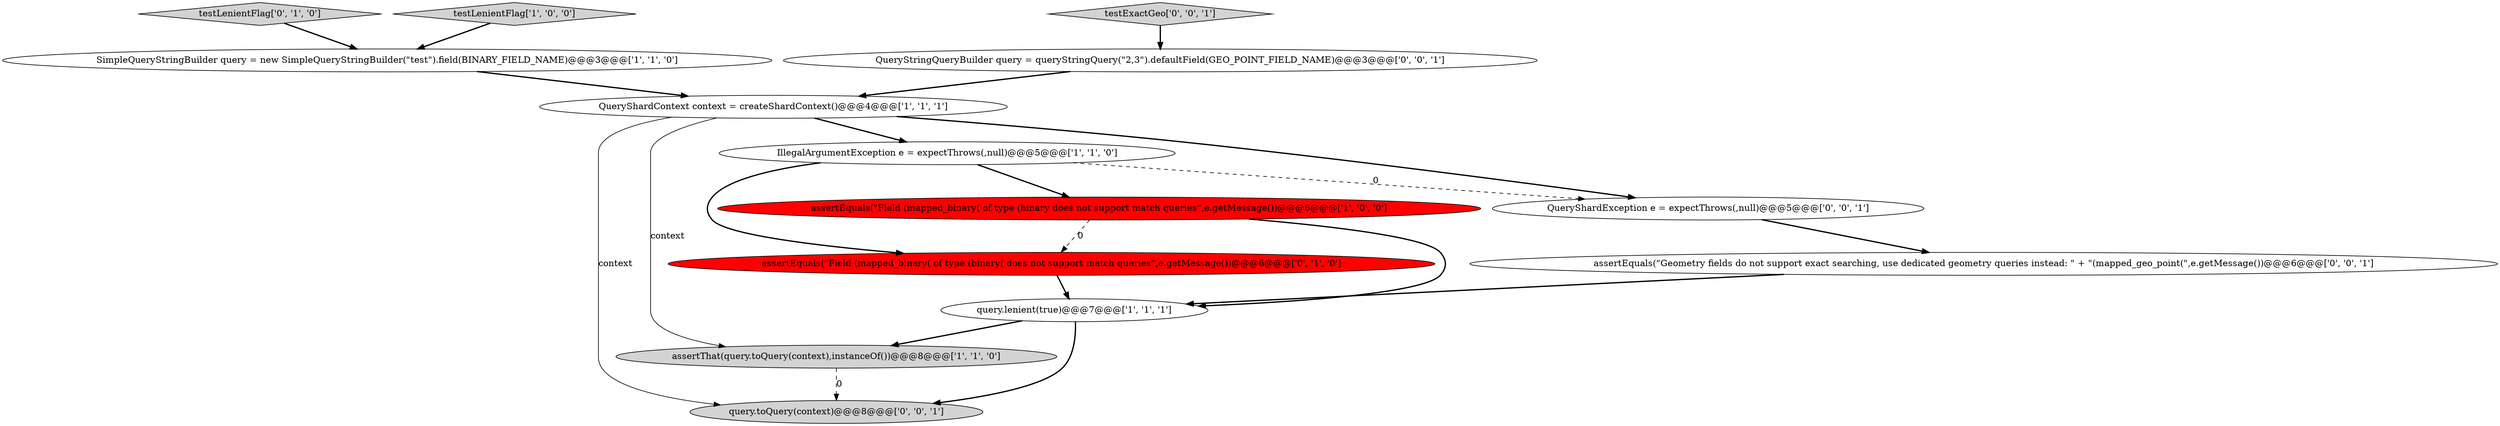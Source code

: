 digraph {
7 [style = filled, label = "testLenientFlag['0', '1', '0']", fillcolor = lightgray, shape = diamond image = "AAA0AAABBB2BBB"];
4 [style = filled, label = "assertThat(query.toQuery(context),instanceOf())@@@8@@@['1', '1', '0']", fillcolor = lightgray, shape = ellipse image = "AAA0AAABBB1BBB"];
11 [style = filled, label = "testExactGeo['0', '0', '1']", fillcolor = lightgray, shape = diamond image = "AAA0AAABBB3BBB"];
12 [style = filled, label = "query.toQuery(context)@@@8@@@['0', '0', '1']", fillcolor = lightgray, shape = ellipse image = "AAA0AAABBB3BBB"];
0 [style = filled, label = "query.lenient(true)@@@7@@@['1', '1', '1']", fillcolor = white, shape = ellipse image = "AAA0AAABBB1BBB"];
6 [style = filled, label = "QueryShardContext context = createShardContext()@@@4@@@['1', '1', '1']", fillcolor = white, shape = ellipse image = "AAA0AAABBB1BBB"];
2 [style = filled, label = "assertEquals(\"Field (mapped_binary( of type (binary does not support match queries\",e.getMessage())@@@6@@@['1', '0', '0']", fillcolor = red, shape = ellipse image = "AAA1AAABBB1BBB"];
10 [style = filled, label = "QueryStringQueryBuilder query = queryStringQuery(\"2,3\").defaultField(GEO_POINT_FIELD_NAME)@@@3@@@['0', '0', '1']", fillcolor = white, shape = ellipse image = "AAA0AAABBB3BBB"];
13 [style = filled, label = "QueryShardException e = expectThrows(,null)@@@5@@@['0', '0', '1']", fillcolor = white, shape = ellipse image = "AAA0AAABBB3BBB"];
3 [style = filled, label = "IllegalArgumentException e = expectThrows(,null)@@@5@@@['1', '1', '0']", fillcolor = white, shape = ellipse image = "AAA0AAABBB1BBB"];
8 [style = filled, label = "assertEquals(\"Field (mapped_binary( of type (binary( does not support match queries\",e.getMessage())@@@6@@@['0', '1', '0']", fillcolor = red, shape = ellipse image = "AAA1AAABBB2BBB"];
1 [style = filled, label = "SimpleQueryStringBuilder query = new SimpleQueryStringBuilder(\"test\").field(BINARY_FIELD_NAME)@@@3@@@['1', '1', '0']", fillcolor = white, shape = ellipse image = "AAA0AAABBB1BBB"];
5 [style = filled, label = "testLenientFlag['1', '0', '0']", fillcolor = lightgray, shape = diamond image = "AAA0AAABBB1BBB"];
9 [style = filled, label = "assertEquals(\"Geometry fields do not support exact searching, use dedicated geometry queries instead: \" + \"(mapped_geo_point(\",e.getMessage())@@@6@@@['0', '0', '1']", fillcolor = white, shape = ellipse image = "AAA0AAABBB3BBB"];
8->0 [style = bold, label=""];
6->3 [style = bold, label=""];
5->1 [style = bold, label=""];
2->0 [style = bold, label=""];
1->6 [style = bold, label=""];
7->1 [style = bold, label=""];
13->9 [style = bold, label=""];
9->0 [style = bold, label=""];
3->2 [style = bold, label=""];
6->4 [style = solid, label="context"];
6->12 [style = solid, label="context"];
0->4 [style = bold, label=""];
11->10 [style = bold, label=""];
2->8 [style = dashed, label="0"];
10->6 [style = bold, label=""];
3->8 [style = bold, label=""];
6->13 [style = bold, label=""];
3->13 [style = dashed, label="0"];
0->12 [style = bold, label=""];
4->12 [style = dashed, label="0"];
}
